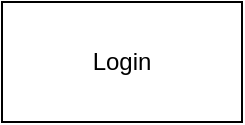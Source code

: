 <mxfile version="14.5.4" type="github">
  <diagram id="UXvnMmqoIJiEmkgJBQ-T" name="Page-1">
    <mxGraphModel dx="1398" dy="745" grid="1" gridSize="10" guides="1" tooltips="1" connect="1" arrows="1" fold="1" page="1" pageScale="1" pageWidth="850" pageHeight="1100" math="0" shadow="0">
      <root>
        <mxCell id="0" />
        <mxCell id="1" parent="0" />
        <mxCell id="mCfU7QLGglqhM7mSIjKR-1" value="Login" style="rounded=0;whiteSpace=wrap;html=1;" vertex="1" parent="1">
          <mxGeometry x="40" y="80" width="120" height="60" as="geometry" />
        </mxCell>
      </root>
    </mxGraphModel>
  </diagram>
</mxfile>
